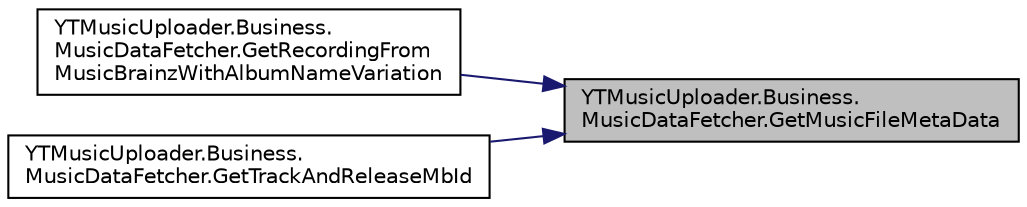 digraph "YTMusicUploader.Business.MusicDataFetcher.GetMusicFileMetaData"
{
 // LATEX_PDF_SIZE
  edge [fontname="Helvetica",fontsize="10",labelfontname="Helvetica",labelfontsize="10"];
  node [fontname="Helvetica",fontsize="10",shape=record];
  rankdir="RL";
  Node1 [label="YTMusicUploader.Business.\lMusicDataFetcher.GetMusicFileMetaData",height=0.2,width=0.4,color="black", fillcolor="grey75", style="filled", fontcolor="black",tooltip="Returns MusicFileMetaData object of music file meta data such as:"];
  Node1 -> Node2 [dir="back",color="midnightblue",fontsize="10",style="solid",fontname="Helvetica"];
  Node2 [label="YTMusicUploader.Business.\lMusicDataFetcher.GetRecordingFrom\lMusicBrainzWithAlbumNameVariation",height=0.2,width=0.4,color="black", fillcolor="white", style="filled",URL="$dc/db7/class_y_t_music_uploader_1_1_business_1_1_music_data_fetcher.html#a14170fb5dc5b9bf4ed5992f549530ef0",tooltip="Get the recording (track data) from MusicBrainz via query using the artist, album an track names from..."];
  Node1 -> Node3 [dir="back",color="midnightblue",fontsize="10",style="solid",fontname="Helvetica"];
  Node3 [label="YTMusicUploader.Business.\lMusicDataFetcher.GetTrackAndReleaseMbId",height=0.2,width=0.4,color="black", fillcolor="white", style="filled",URL="$dc/db7/class_y_t_music_uploader_1_1_business_1_1_music_data_fetcher.html#ae4ac2c60d860e677cbc93019d19f3b8d",tooltip="Get just the track MBID and ReleaseMBID from the music file or optionally from MusicBrainz if not pre..."];
}

